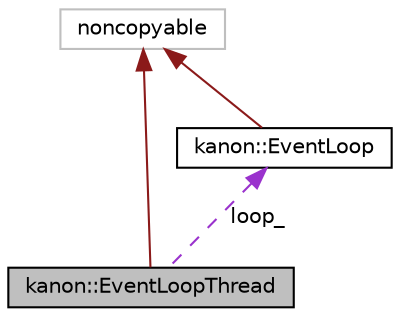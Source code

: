 digraph "kanon::EventLoopThread"
{
 // INTERACTIVE_SVG=YES
 // LATEX_PDF_SIZE
  bgcolor="transparent";
  edge [fontname="Helvetica",fontsize="10",labelfontname="Helvetica",labelfontsize="10"];
  node [fontname="Helvetica",fontsize="10",shape=record];
  Node1 [label="kanon::EventLoopThread",height=0.2,width=0.4,color="black", fillcolor="grey75", style="filled", fontcolor="black",tooltip="Represents a event loop but running in another thread."];
  Node2 -> Node1 [dir="back",color="firebrick4",fontsize="10",style="solid",fontname="Helvetica"];
  Node2 [label="noncopyable",height=0.2,width=0.4,color="grey75",tooltip=" "];
  Node3 -> Node1 [dir="back",color="darkorchid3",fontsize="10",style="dashed",label=" loop_" ,fontname="Helvetica"];
  Node3 [label="kanon::EventLoop",height=0.2,width=0.4,color="black",URL="$classkanon_1_1EventLoop.html",tooltip="A loop that process various events."];
  Node2 -> Node3 [dir="back",color="firebrick4",fontsize="10",style="solid",fontname="Helvetica"];
}
